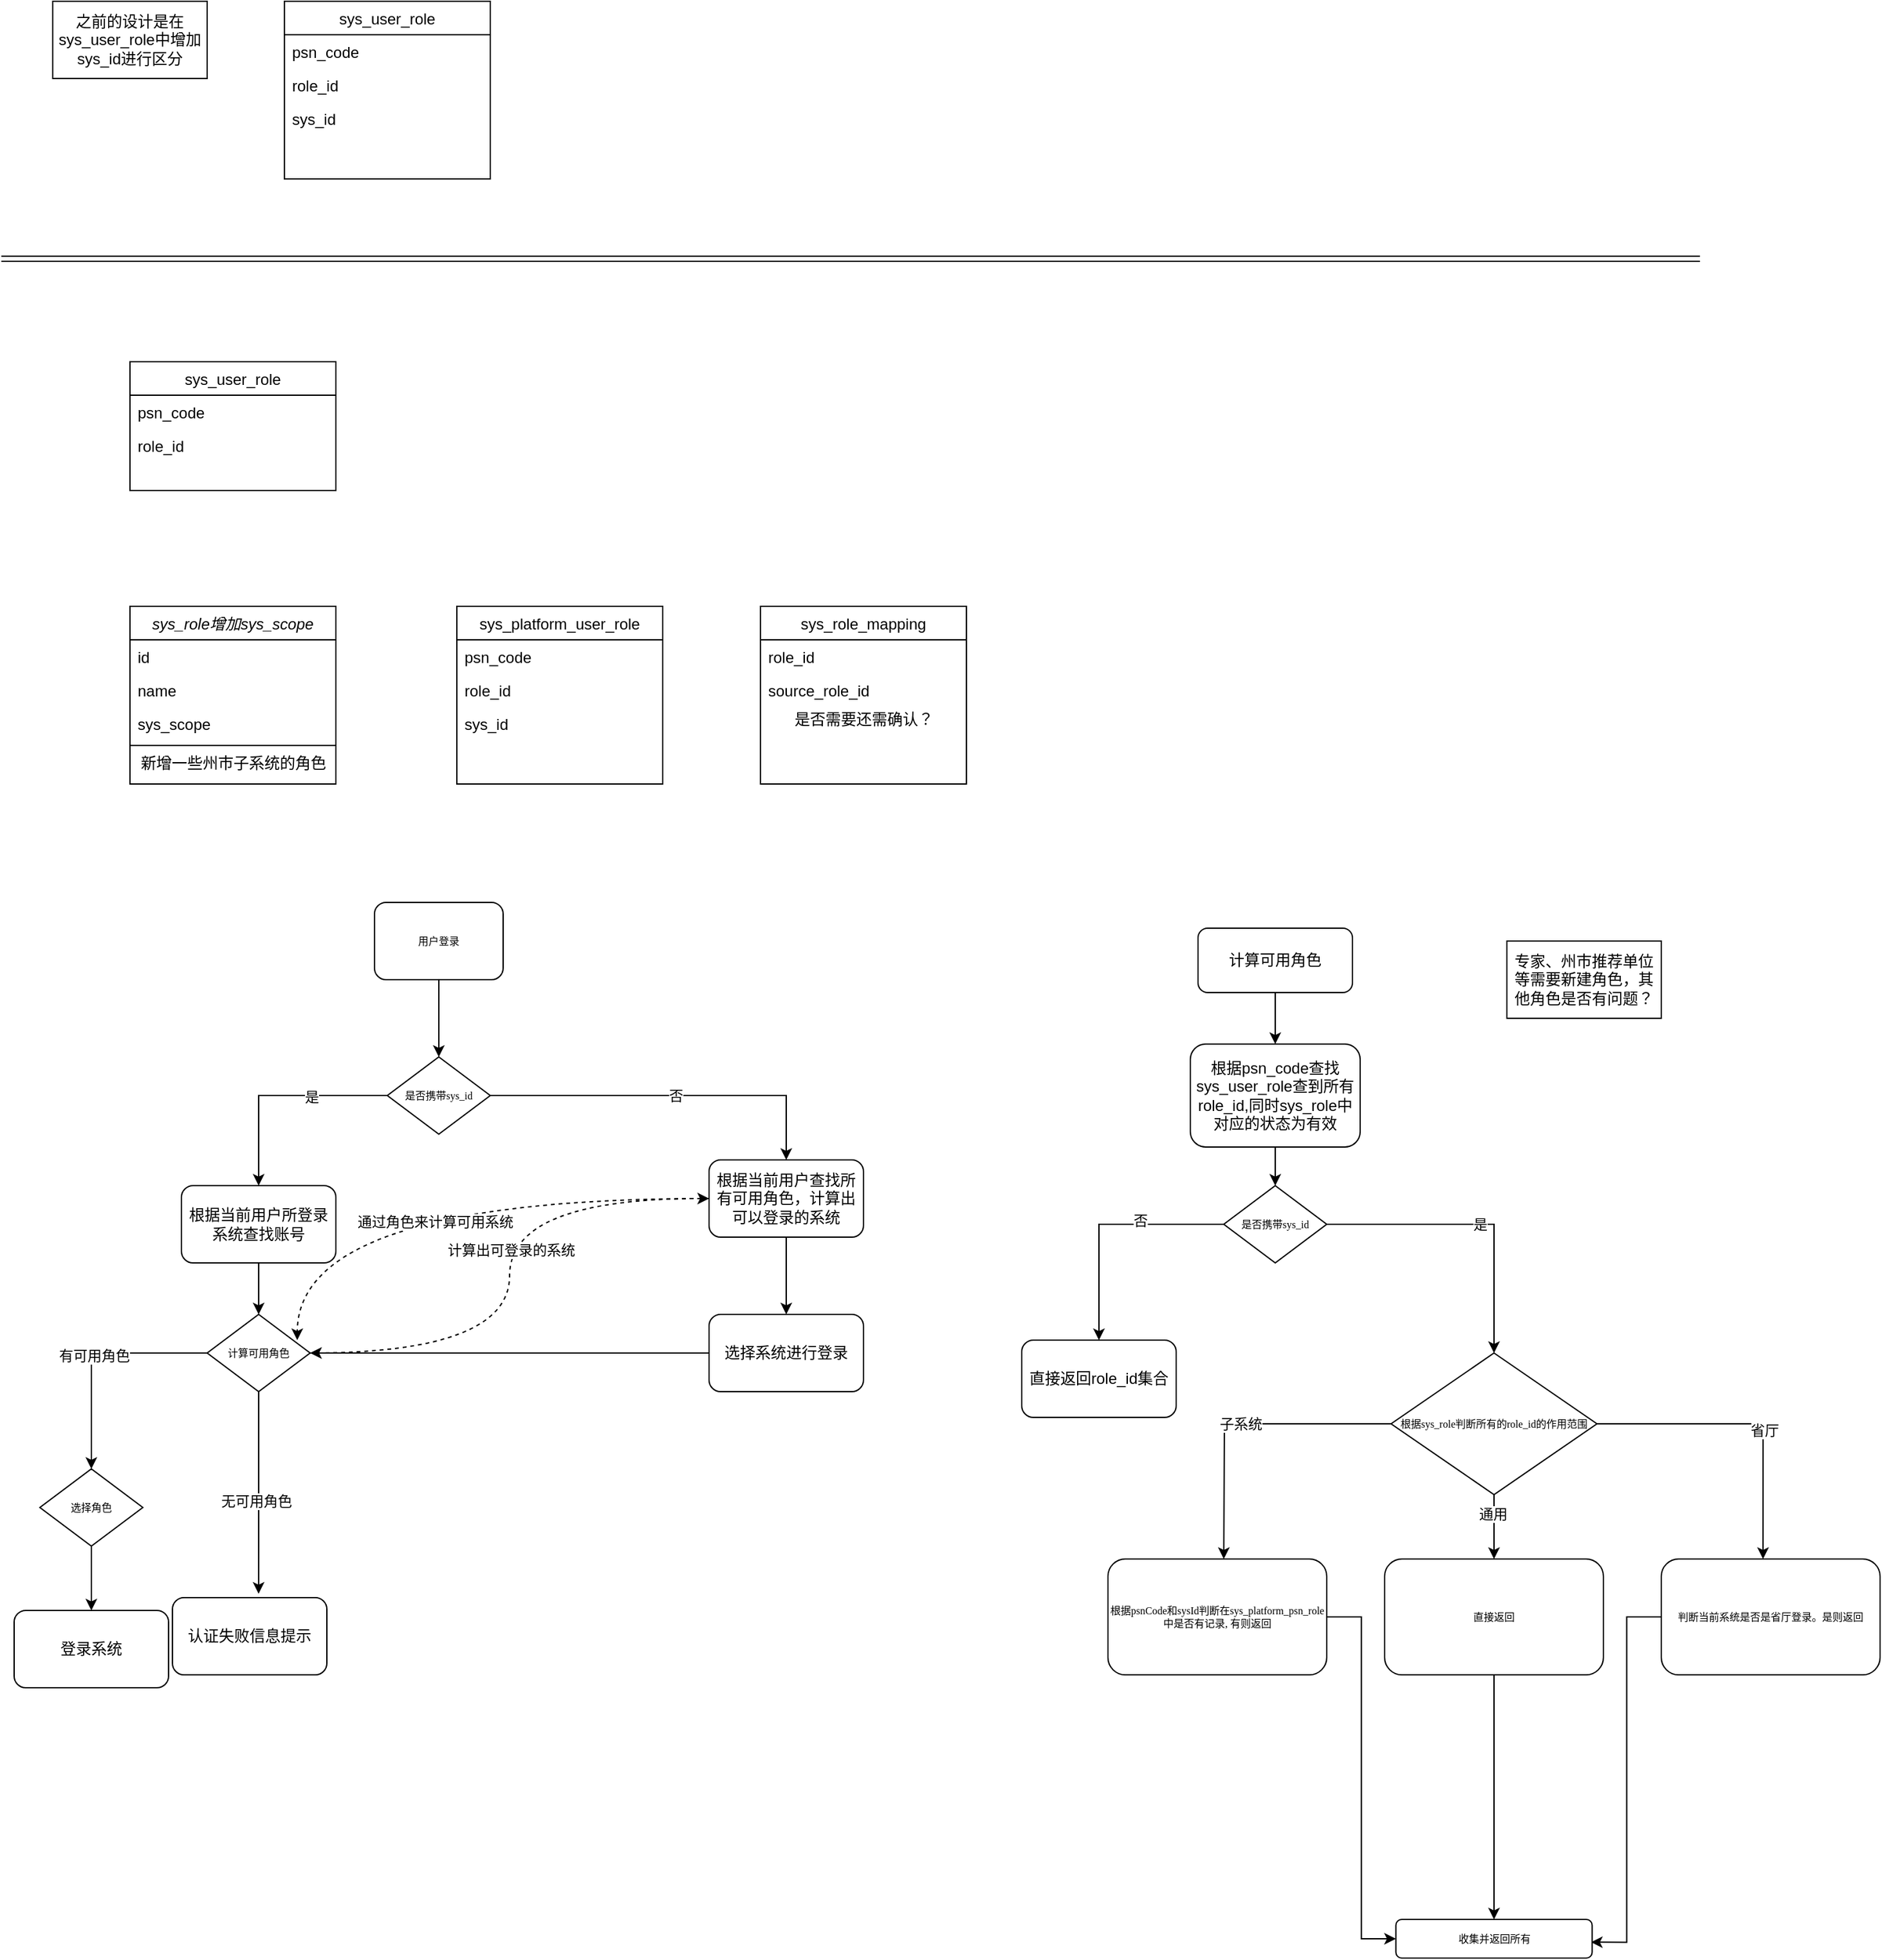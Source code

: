 <mxfile version="14.9.5" type="github">
  <diagram name="Page-1" id="74e2e168-ea6b-b213-b513-2b3c1d86103e">
    <mxGraphModel dx="2930" dy="1653" grid="1" gridSize="10" guides="1" tooltips="1" connect="1" arrows="1" fold="1" page="1" pageScale="1" pageWidth="1100" pageHeight="850" background="none" math="0" shadow="0">
      <root>
        <mxCell id="0" />
        <mxCell id="1" parent="0" />
        <mxCell id="f4hfqP_OedWRUi0KsoO2-9" style="edgeStyle=orthogonalEdgeStyle;rounded=0;orthogonalLoop=1;jettySize=auto;html=1;entryX=0.5;entryY=0;entryDx=0;entryDy=0;" parent="1" source="f4hfqP_OedWRUi0KsoO2-7" target="f4hfqP_OedWRUi0KsoO2-8" edge="1">
          <mxGeometry relative="1" as="geometry" />
        </mxCell>
        <mxCell id="f4hfqP_OedWRUi0KsoO2-7" value="用户登录" style="rounded=1;whiteSpace=wrap;html=1;shadow=0;labelBackgroundColor=none;strokeWidth=1;fontFamily=Verdana;fontSize=8;align=center;" parent="1" vertex="1">
          <mxGeometry x="170" y="40" width="100" height="60" as="geometry" />
        </mxCell>
        <mxCell id="f4hfqP_OedWRUi0KsoO2-11" style="edgeStyle=orthogonalEdgeStyle;rounded=0;orthogonalLoop=1;jettySize=auto;html=1;entryX=0.5;entryY=0;entryDx=0;entryDy=0;" parent="1" source="f4hfqP_OedWRUi0KsoO2-8" target="f4hfqP_OedWRUi0KsoO2-10" edge="1">
          <mxGeometry relative="1" as="geometry" />
        </mxCell>
        <mxCell id="f4hfqP_OedWRUi0KsoO2-12" value="是" style="edgeLabel;html=1;align=center;verticalAlign=middle;resizable=0;points=[];" parent="f4hfqP_OedWRUi0KsoO2-11" vertex="1" connectable="0">
          <mxGeometry x="-0.306" y="1" relative="1" as="geometry">
            <mxPoint as="offset" />
          </mxGeometry>
        </mxCell>
        <mxCell id="f4hfqP_OedWRUi0KsoO2-14" style="edgeStyle=orthogonalEdgeStyle;rounded=0;orthogonalLoop=1;jettySize=auto;html=1;exitX=1;exitY=0.5;exitDx=0;exitDy=0;entryX=0.5;entryY=0;entryDx=0;entryDy=0;" parent="1" source="f4hfqP_OedWRUi0KsoO2-8" target="f4hfqP_OedWRUi0KsoO2-13" edge="1">
          <mxGeometry relative="1" as="geometry" />
        </mxCell>
        <mxCell id="f4hfqP_OedWRUi0KsoO2-15" value="否" style="edgeLabel;html=1;align=center;verticalAlign=middle;resizable=0;points=[];" parent="f4hfqP_OedWRUi0KsoO2-14" vertex="1" connectable="0">
          <mxGeometry x="0.027" relative="1" as="geometry">
            <mxPoint as="offset" />
          </mxGeometry>
        </mxCell>
        <mxCell id="f4hfqP_OedWRUi0KsoO2-8" value="是否携带sys_id" style="rhombus;whiteSpace=wrap;html=1;rounded=0;shadow=0;labelBackgroundColor=none;strokeWidth=1;fontFamily=Verdana;fontSize=8;align=center;" parent="1" vertex="1">
          <mxGeometry x="180" y="160" width="80" height="60" as="geometry" />
        </mxCell>
        <mxCell id="f4hfqP_OedWRUi0KsoO2-19" style="edgeStyle=orthogonalEdgeStyle;rounded=0;orthogonalLoop=1;jettySize=auto;html=1;exitX=0.5;exitY=1;exitDx=0;exitDy=0;entryX=0.5;entryY=0;entryDx=0;entryDy=0;" parent="1" source="f4hfqP_OedWRUi0KsoO2-10" target="f4hfqP_OedWRUi0KsoO2-17" edge="1">
          <mxGeometry relative="1" as="geometry" />
        </mxCell>
        <mxCell id="f4hfqP_OedWRUi0KsoO2-10" value="根据当前用户所登录系统查找账号" style="rounded=1;whiteSpace=wrap;html=1;" parent="1" vertex="1">
          <mxGeometry x="20" y="260" width="120" height="60" as="geometry" />
        </mxCell>
        <mxCell id="f4hfqP_OedWRUi0KsoO2-29" style="edgeStyle=orthogonalEdgeStyle;orthogonalLoop=1;jettySize=auto;html=1;entryX=0.875;entryY=0.333;entryDx=0;entryDy=0;entryPerimeter=0;curved=1;dashed=1;" parent="1" source="f4hfqP_OedWRUi0KsoO2-13" target="f4hfqP_OedWRUi0KsoO2-17" edge="1">
          <mxGeometry relative="1" as="geometry" />
        </mxCell>
        <mxCell id="f4hfqP_OedWRUi0KsoO2-34" value="通过角色来计算可用系统" style="edgeLabel;html=1;align=center;verticalAlign=middle;resizable=0;points=[];" parent="f4hfqP_OedWRUi0KsoO2-29" vertex="1" connectable="0">
          <mxGeometry x="-0.009" y="18" relative="1" as="geometry">
            <mxPoint as="offset" />
          </mxGeometry>
        </mxCell>
        <mxCell id="f4hfqP_OedWRUi0KsoO2-33" style="edgeStyle=orthogonalEdgeStyle;rounded=0;orthogonalLoop=1;jettySize=auto;html=1;" parent="1" source="f4hfqP_OedWRUi0KsoO2-13" target="f4hfqP_OedWRUi0KsoO2-27" edge="1">
          <mxGeometry relative="1" as="geometry" />
        </mxCell>
        <mxCell id="f4hfqP_OedWRUi0KsoO2-13" value="根据当前用户查找所有可用角色，计算出可以登录的系统" style="rounded=1;whiteSpace=wrap;html=1;" parent="1" vertex="1">
          <mxGeometry x="430" y="240" width="120" height="60" as="geometry" />
        </mxCell>
        <mxCell id="f4hfqP_OedWRUi0KsoO2-20" style="edgeStyle=orthogonalEdgeStyle;rounded=0;orthogonalLoop=1;jettySize=auto;html=1;entryX=0.5;entryY=0;entryDx=0;entryDy=0;" parent="1" source="f4hfqP_OedWRUi0KsoO2-17" target="f4hfqP_OedWRUi0KsoO2-126" edge="1">
          <mxGeometry relative="1" as="geometry">
            <mxPoint x="-50" y="470" as="targetPoint" />
          </mxGeometry>
        </mxCell>
        <mxCell id="f4hfqP_OedWRUi0KsoO2-22" value="有可用角色" style="edgeLabel;html=1;align=center;verticalAlign=middle;resizable=0;points=[];" parent="f4hfqP_OedWRUi0KsoO2-20" vertex="1" connectable="0">
          <mxGeometry x="0.024" y="2" relative="1" as="geometry">
            <mxPoint as="offset" />
          </mxGeometry>
        </mxCell>
        <mxCell id="f4hfqP_OedWRUi0KsoO2-24" style="edgeStyle=orthogonalEdgeStyle;rounded=0;orthogonalLoop=1;jettySize=auto;html=1;entryX=0.558;entryY=-0.05;entryDx=0;entryDy=0;entryPerimeter=0;" parent="1" source="f4hfqP_OedWRUi0KsoO2-17" target="f4hfqP_OedWRUi0KsoO2-23" edge="1">
          <mxGeometry relative="1" as="geometry">
            <Array as="points">
              <mxPoint x="80" y="537" />
            </Array>
          </mxGeometry>
        </mxCell>
        <mxCell id="f4hfqP_OedWRUi0KsoO2-25" value="无可用角色" style="edgeLabel;html=1;align=center;verticalAlign=middle;resizable=0;points=[];" parent="f4hfqP_OedWRUi0KsoO2-24" vertex="1" connectable="0">
          <mxGeometry x="0.085" y="-2" relative="1" as="geometry">
            <mxPoint as="offset" />
          </mxGeometry>
        </mxCell>
        <mxCell id="f4hfqP_OedWRUi0KsoO2-30" style="edgeStyle=orthogonalEdgeStyle;curved=1;orthogonalLoop=1;jettySize=auto;html=1;exitX=1;exitY=0.5;exitDx=0;exitDy=0;entryX=0;entryY=0.5;entryDx=0;entryDy=0;dashed=1;" parent="1" source="f4hfqP_OedWRUi0KsoO2-17" target="f4hfqP_OedWRUi0KsoO2-13" edge="1">
          <mxGeometry relative="1" as="geometry" />
        </mxCell>
        <mxCell id="f4hfqP_OedWRUi0KsoO2-31" value="计算出可登录的系统" style="edgeLabel;html=1;align=center;verticalAlign=middle;resizable=0;points=[];" parent="f4hfqP_OedWRUi0KsoO2-30" vertex="1" connectable="0">
          <mxGeometry x="0.092" y="-1" relative="1" as="geometry">
            <mxPoint as="offset" />
          </mxGeometry>
        </mxCell>
        <mxCell id="f4hfqP_OedWRUi0KsoO2-17" value="计算可用角色" style="rhombus;whiteSpace=wrap;html=1;rounded=0;shadow=0;labelBackgroundColor=none;strokeWidth=1;fontFamily=Verdana;fontSize=8;align=center;" parent="1" vertex="1">
          <mxGeometry x="40" y="360" width="80" height="60" as="geometry" />
        </mxCell>
        <mxCell id="f4hfqP_OedWRUi0KsoO2-21" value="登录系统" style="rounded=1;whiteSpace=wrap;html=1;" parent="1" vertex="1">
          <mxGeometry x="-110" y="590" width="120" height="60" as="geometry" />
        </mxCell>
        <mxCell id="f4hfqP_OedWRUi0KsoO2-23" value="认证失败信息提示" style="rounded=1;whiteSpace=wrap;html=1;" parent="1" vertex="1">
          <mxGeometry x="13" y="580" width="120" height="60" as="geometry" />
        </mxCell>
        <mxCell id="f4hfqP_OedWRUi0KsoO2-32" style="edgeStyle=orthogonalEdgeStyle;orthogonalLoop=1;jettySize=auto;html=1;rounded=0;entryX=1;entryY=0.5;entryDx=0;entryDy=0;" parent="1" source="f4hfqP_OedWRUi0KsoO2-27" target="f4hfqP_OedWRUi0KsoO2-17" edge="1">
          <mxGeometry relative="1" as="geometry">
            <mxPoint x="100" y="400" as="targetPoint" />
          </mxGeometry>
        </mxCell>
        <mxCell id="f4hfqP_OedWRUi0KsoO2-27" value="选择系统进行登录" style="rounded=1;whiteSpace=wrap;html=1;" parent="1" vertex="1">
          <mxGeometry x="430" y="360" width="120" height="60" as="geometry" />
        </mxCell>
        <mxCell id="f4hfqP_OedWRUi0KsoO2-83" style="edgeStyle=orthogonalEdgeStyle;rounded=0;orthogonalLoop=1;jettySize=auto;html=1;entryX=0.5;entryY=0;entryDx=0;entryDy=0;" parent="1" source="f4hfqP_OedWRUi0KsoO2-35" target="f4hfqP_OedWRUi0KsoO2-39" edge="1">
          <mxGeometry relative="1" as="geometry" />
        </mxCell>
        <mxCell id="f4hfqP_OedWRUi0KsoO2-35" value="计算可用角色" style="rounded=1;whiteSpace=wrap;html=1;" parent="1" vertex="1">
          <mxGeometry x="810" y="60" width="120" height="50" as="geometry" />
        </mxCell>
        <mxCell id="f4hfqP_OedWRUi0KsoO2-86" style="edgeStyle=orthogonalEdgeStyle;rounded=0;orthogonalLoop=1;jettySize=auto;html=1;entryX=0.5;entryY=0;entryDx=0;entryDy=0;" parent="1" source="f4hfqP_OedWRUi0KsoO2-39" target="f4hfqP_OedWRUi0KsoO2-85" edge="1">
          <mxGeometry relative="1" as="geometry" />
        </mxCell>
        <mxCell id="f4hfqP_OedWRUi0KsoO2-39" value="根据psn_code查找sys_user_role查到所有role_id,同时sys_role中对应的状态为有效" style="rounded=1;whiteSpace=wrap;html=1;" parent="1" vertex="1">
          <mxGeometry x="804" y="150" width="132" height="80" as="geometry" />
        </mxCell>
        <mxCell id="f4hfqP_OedWRUi0KsoO2-41" value="直接返回role_id集合" style="rounded=1;whiteSpace=wrap;html=1;" parent="1" vertex="1">
          <mxGeometry x="673" y="380" width="120" height="60" as="geometry" />
        </mxCell>
        <mxCell id="f4hfqP_OedWRUi0KsoO2-87" style="edgeStyle=orthogonalEdgeStyle;rounded=0;orthogonalLoop=1;jettySize=auto;html=1;exitX=0;exitY=0.5;exitDx=0;exitDy=0;entryX=0.5;entryY=0;entryDx=0;entryDy=0;" parent="1" source="f4hfqP_OedWRUi0KsoO2-85" target="f4hfqP_OedWRUi0KsoO2-41" edge="1">
          <mxGeometry relative="1" as="geometry">
            <mxPoint x="770" y="370" as="targetPoint" />
          </mxGeometry>
        </mxCell>
        <mxCell id="f4hfqP_OedWRUi0KsoO2-88" value="否" style="edgeLabel;html=1;align=center;verticalAlign=middle;resizable=0;points=[];" parent="f4hfqP_OedWRUi0KsoO2-87" vertex="1" connectable="0">
          <mxGeometry x="-0.3" y="-3" relative="1" as="geometry">
            <mxPoint as="offset" />
          </mxGeometry>
        </mxCell>
        <mxCell id="f4hfqP_OedWRUi0KsoO2-90" style="edgeStyle=orthogonalEdgeStyle;rounded=0;orthogonalLoop=1;jettySize=auto;html=1;entryX=0.5;entryY=0;entryDx=0;entryDy=0;" parent="1" source="f4hfqP_OedWRUi0KsoO2-85" target="f4hfqP_OedWRUi0KsoO2-93" edge="1">
          <mxGeometry relative="1" as="geometry">
            <mxPoint x="996" y="379" as="targetPoint" />
          </mxGeometry>
        </mxCell>
        <mxCell id="f4hfqP_OedWRUi0KsoO2-91" value="是" style="edgeLabel;html=1;align=center;verticalAlign=middle;resizable=0;points=[];" parent="f4hfqP_OedWRUi0KsoO2-90" vertex="1" connectable="0">
          <mxGeometry x="0.029" relative="1" as="geometry">
            <mxPoint as="offset" />
          </mxGeometry>
        </mxCell>
        <mxCell id="f4hfqP_OedWRUi0KsoO2-85" value="是否携带sys_id" style="rhombus;whiteSpace=wrap;html=1;rounded=0;shadow=0;labelBackgroundColor=none;strokeWidth=1;fontFamily=Verdana;fontSize=8;align=center;" parent="1" vertex="1">
          <mxGeometry x="830" y="260" width="80" height="60" as="geometry" />
        </mxCell>
        <mxCell id="f4hfqP_OedWRUi0KsoO2-95" value="子系统" style="edgeStyle=orthogonalEdgeStyle;rounded=0;orthogonalLoop=1;jettySize=auto;html=1;" parent="1" source="f4hfqP_OedWRUi0KsoO2-93" edge="1">
          <mxGeometry relative="1" as="geometry">
            <mxPoint x="830" y="550" as="targetPoint" />
          </mxGeometry>
        </mxCell>
        <mxCell id="f4hfqP_OedWRUi0KsoO2-97" style="edgeStyle=orthogonalEdgeStyle;rounded=0;orthogonalLoop=1;jettySize=auto;html=1;" parent="1" source="f4hfqP_OedWRUi0KsoO2-93" edge="1">
          <mxGeometry relative="1" as="geometry">
            <mxPoint x="1040" y="550" as="targetPoint" />
          </mxGeometry>
        </mxCell>
        <mxCell id="f4hfqP_OedWRUi0KsoO2-99" value="通用" style="edgeLabel;html=1;align=center;verticalAlign=middle;resizable=0;points=[];" parent="f4hfqP_OedWRUi0KsoO2-97" vertex="1" connectable="0">
          <mxGeometry x="-0.4" y="-1" relative="1" as="geometry">
            <mxPoint as="offset" />
          </mxGeometry>
        </mxCell>
        <mxCell id="f4hfqP_OedWRUi0KsoO2-101" style="edgeStyle=orthogonalEdgeStyle;rounded=0;orthogonalLoop=1;jettySize=auto;html=1;entryX=0.465;entryY=0;entryDx=0;entryDy=0;entryPerimeter=0;" parent="1" source="f4hfqP_OedWRUi0KsoO2-93" target="f4hfqP_OedWRUi0KsoO2-100" edge="1">
          <mxGeometry relative="1" as="geometry" />
        </mxCell>
        <mxCell id="f4hfqP_OedWRUi0KsoO2-102" value="省厅" style="edgeLabel;html=1;align=center;verticalAlign=middle;resizable=0;points=[];" parent="f4hfqP_OedWRUi0KsoO2-101" vertex="1" connectable="0">
          <mxGeometry x="0.143" y="1" relative="1" as="geometry">
            <mxPoint as="offset" />
          </mxGeometry>
        </mxCell>
        <mxCell id="f4hfqP_OedWRUi0KsoO2-93" value="根据sys_role判断所有的role_id的作用范围" style="rhombus;whiteSpace=wrap;html=1;rounded=0;shadow=0;labelBackgroundColor=none;strokeWidth=1;fontFamily=Verdana;fontSize=8;align=center;" parent="1" vertex="1">
          <mxGeometry x="960" y="390" width="160" height="110" as="geometry" />
        </mxCell>
        <mxCell id="f4hfqP_OedWRUi0KsoO2-108" style="edgeStyle=orthogonalEdgeStyle;rounded=0;orthogonalLoop=1;jettySize=auto;html=1;entryX=0;entryY=0.5;entryDx=0;entryDy=0;" parent="1" source="f4hfqP_OedWRUi0KsoO2-96" target="f4hfqP_OedWRUi0KsoO2-103" edge="1">
          <mxGeometry relative="1" as="geometry" />
        </mxCell>
        <mxCell id="f4hfqP_OedWRUi0KsoO2-96" value="根据psnCode和sysId判断在sys_platform_psn_role中是否有记录, 有则返回" style="rounded=1;whiteSpace=wrap;html=1;shadow=0;labelBackgroundColor=none;strokeWidth=1;fontFamily=Verdana;fontSize=8;align=center;" parent="1" vertex="1">
          <mxGeometry x="740" y="550" width="170" height="90" as="geometry" />
        </mxCell>
        <mxCell id="f4hfqP_OedWRUi0KsoO2-105" style="edgeStyle=orthogonalEdgeStyle;orthogonalLoop=1;jettySize=auto;html=1;entryX=0.5;entryY=0;entryDx=0;entryDy=0;rounded=0;" parent="1" source="f4hfqP_OedWRUi0KsoO2-98" target="f4hfqP_OedWRUi0KsoO2-103" edge="1">
          <mxGeometry relative="1" as="geometry" />
        </mxCell>
        <mxCell id="f4hfqP_OedWRUi0KsoO2-98" value="直接返回" style="rounded=1;whiteSpace=wrap;html=1;shadow=0;labelBackgroundColor=none;strokeWidth=1;fontFamily=Verdana;fontSize=8;align=center;" parent="1" vertex="1">
          <mxGeometry x="955" y="550" width="170" height="90" as="geometry" />
        </mxCell>
        <mxCell id="f4hfqP_OedWRUi0KsoO2-107" style="edgeStyle=orthogonalEdgeStyle;rounded=0;orthogonalLoop=1;jettySize=auto;html=1;entryX=0.994;entryY=0.589;entryDx=0;entryDy=0;entryPerimeter=0;" parent="1" source="f4hfqP_OedWRUi0KsoO2-100" target="f4hfqP_OedWRUi0KsoO2-103" edge="1">
          <mxGeometry relative="1" as="geometry" />
        </mxCell>
        <mxCell id="f4hfqP_OedWRUi0KsoO2-100" value="判断当前系统是否是省厅登录。是则返回" style="rounded=1;whiteSpace=wrap;html=1;shadow=0;labelBackgroundColor=none;strokeWidth=1;fontFamily=Verdana;fontSize=8;align=center;" parent="1" vertex="1">
          <mxGeometry x="1170" y="550" width="170" height="90" as="geometry" />
        </mxCell>
        <mxCell id="f4hfqP_OedWRUi0KsoO2-103" value="收集并返回所有" style="rounded=1;whiteSpace=wrap;html=1;shadow=0;labelBackgroundColor=none;strokeWidth=1;fontFamily=Verdana;fontSize=8;align=center;" parent="1" vertex="1">
          <mxGeometry x="963.75" y="830" width="152.5" height="30" as="geometry" />
        </mxCell>
        <mxCell id="f4hfqP_OedWRUi0KsoO2-110" value="sys_role增加sys_scope" style="swimlane;fontStyle=2;align=center;verticalAlign=top;childLayout=stackLayout;horizontal=1;startSize=26;horizontalStack=0;resizeParent=1;resizeLast=0;collapsible=1;marginBottom=0;rounded=0;shadow=0;strokeWidth=1;" parent="1" vertex="1">
          <mxGeometry x="-20" y="-190" width="160" height="138" as="geometry">
            <mxRectangle x="230" y="140" width="160" height="26" as="alternateBounds" />
          </mxGeometry>
        </mxCell>
        <mxCell id="f4hfqP_OedWRUi0KsoO2-111" value="id" style="text;align=left;verticalAlign=top;spacingLeft=4;spacingRight=4;overflow=hidden;rotatable=0;points=[[0,0.5],[1,0.5]];portConstraint=eastwest;" parent="f4hfqP_OedWRUi0KsoO2-110" vertex="1">
          <mxGeometry y="26" width="160" height="26" as="geometry" />
        </mxCell>
        <mxCell id="f4hfqP_OedWRUi0KsoO2-112" value="name" style="text;align=left;verticalAlign=top;spacingLeft=4;spacingRight=4;overflow=hidden;rotatable=0;points=[[0,0.5],[1,0.5]];portConstraint=eastwest;rounded=0;shadow=0;html=0;" parent="f4hfqP_OedWRUi0KsoO2-110" vertex="1">
          <mxGeometry y="52" width="160" height="26" as="geometry" />
        </mxCell>
        <mxCell id="f4hfqP_OedWRUi0KsoO2-113" value="sys_scope" style="text;align=left;verticalAlign=top;spacingLeft=4;spacingRight=4;overflow=hidden;rotatable=0;points=[[0,0.5],[1,0.5]];portConstraint=eastwest;rounded=0;shadow=0;html=0;" parent="f4hfqP_OedWRUi0KsoO2-110" vertex="1">
          <mxGeometry y="78" width="160" height="26" as="geometry" />
        </mxCell>
        <mxCell id="f4hfqP_OedWRUi0KsoO2-114" value="" style="line;html=1;strokeWidth=1;align=left;verticalAlign=middle;spacingTop=-1;spacingLeft=3;spacingRight=3;rotatable=0;labelPosition=right;points=[];portConstraint=eastwest;" parent="f4hfqP_OedWRUi0KsoO2-110" vertex="1">
          <mxGeometry y="104" width="160" height="8" as="geometry" />
        </mxCell>
        <mxCell id="f4hfqP_OedWRUi0KsoO2-124" value="新增一些州市子系统的角色" style="text;html=1;align=center;verticalAlign=middle;resizable=0;points=[];autosize=1;strokeColor=none;" parent="f4hfqP_OedWRUi0KsoO2-110" vertex="1">
          <mxGeometry y="112" width="160" height="20" as="geometry" />
        </mxCell>
        <mxCell id="f4hfqP_OedWRUi0KsoO2-115" value="sys_platform_user_role" style="swimlane;fontStyle=0;align=center;verticalAlign=top;childLayout=stackLayout;horizontal=1;startSize=26;horizontalStack=0;resizeParent=1;resizeLast=0;collapsible=1;marginBottom=0;rounded=0;shadow=0;strokeWidth=1;" parent="1" vertex="1">
          <mxGeometry x="234" y="-190" width="160" height="138" as="geometry">
            <mxRectangle x="130" y="380" width="160" height="26" as="alternateBounds" />
          </mxGeometry>
        </mxCell>
        <mxCell id="f4hfqP_OedWRUi0KsoO2-116" value="psn_code" style="text;align=left;verticalAlign=top;spacingLeft=4;spacingRight=4;overflow=hidden;rotatable=0;points=[[0,0.5],[1,0.5]];portConstraint=eastwest;" parent="f4hfqP_OedWRUi0KsoO2-115" vertex="1">
          <mxGeometry y="26" width="160" height="26" as="geometry" />
        </mxCell>
        <mxCell id="f4hfqP_OedWRUi0KsoO2-117" value="role_id" style="text;align=left;verticalAlign=top;spacingLeft=4;spacingRight=4;overflow=hidden;rotatable=0;points=[[0,0.5],[1,0.5]];portConstraint=eastwest;rounded=0;shadow=0;html=0;" parent="f4hfqP_OedWRUi0KsoO2-115" vertex="1">
          <mxGeometry y="52" width="160" height="26" as="geometry" />
        </mxCell>
        <mxCell id="f4hfqP_OedWRUi0KsoO2-118" value="sys_id" style="text;align=left;verticalAlign=top;spacingLeft=4;spacingRight=4;overflow=hidden;rotatable=0;points=[[0,0.5],[1,0.5]];portConstraint=eastwest;rounded=0;shadow=0;html=0;" parent="f4hfqP_OedWRUi0KsoO2-115" vertex="1">
          <mxGeometry y="78" width="160" height="26" as="geometry" />
        </mxCell>
        <mxCell id="f4hfqP_OedWRUi0KsoO2-120" value="sys_role_mapping" style="swimlane;fontStyle=0;align=center;verticalAlign=top;childLayout=stackLayout;horizontal=1;startSize=26;horizontalStack=0;resizeParent=1;resizeLast=0;collapsible=1;marginBottom=0;rounded=0;shadow=0;strokeWidth=1;" parent="1" vertex="1">
          <mxGeometry x="470" y="-190" width="160" height="138" as="geometry">
            <mxRectangle x="130" y="380" width="160" height="26" as="alternateBounds" />
          </mxGeometry>
        </mxCell>
        <mxCell id="f4hfqP_OedWRUi0KsoO2-122" value="role_id" style="text;align=left;verticalAlign=top;spacingLeft=4;spacingRight=4;overflow=hidden;rotatable=0;points=[[0,0.5],[1,0.5]];portConstraint=eastwest;rounded=0;shadow=0;html=0;" parent="f4hfqP_OedWRUi0KsoO2-120" vertex="1">
          <mxGeometry y="26" width="160" height="26" as="geometry" />
        </mxCell>
        <mxCell id="f4hfqP_OedWRUi0KsoO2-123" value="source_role_id" style="text;align=left;verticalAlign=top;spacingLeft=4;spacingRight=4;overflow=hidden;rotatable=0;points=[[0,0.5],[1,0.5]];portConstraint=eastwest;rounded=0;shadow=0;html=0;" parent="f4hfqP_OedWRUi0KsoO2-120" vertex="1">
          <mxGeometry y="52" width="160" height="26" as="geometry" />
        </mxCell>
        <mxCell id="f4hfqP_OedWRUi0KsoO2-139" value="是否需要还需确认？&lt;br&gt;" style="text;html=1;align=center;verticalAlign=middle;resizable=0;points=[];autosize=1;strokeColor=none;" parent="f4hfqP_OedWRUi0KsoO2-120" vertex="1">
          <mxGeometry y="78" width="160" height="20" as="geometry" />
        </mxCell>
        <mxCell id="f4hfqP_OedWRUi0KsoO2-127" style="edgeStyle=orthogonalEdgeStyle;rounded=0;orthogonalLoop=1;jettySize=auto;html=1;entryX=0.5;entryY=0;entryDx=0;entryDy=0;" parent="1" source="f4hfqP_OedWRUi0KsoO2-126" target="f4hfqP_OedWRUi0KsoO2-21" edge="1">
          <mxGeometry relative="1" as="geometry" />
        </mxCell>
        <mxCell id="f4hfqP_OedWRUi0KsoO2-126" value="选择角色" style="rhombus;whiteSpace=wrap;html=1;rounded=0;shadow=0;labelBackgroundColor=none;strokeWidth=1;fontFamily=Verdana;fontSize=8;align=center;" parent="1" vertex="1">
          <mxGeometry x="-90" y="480" width="80" height="60" as="geometry" />
        </mxCell>
        <mxCell id="f4hfqP_OedWRUi0KsoO2-128" value="sys_user_role" style="swimlane;fontStyle=0;align=center;verticalAlign=top;childLayout=stackLayout;horizontal=1;startSize=26;horizontalStack=0;resizeParent=1;resizeLast=0;collapsible=1;marginBottom=0;rounded=0;shadow=0;strokeWidth=1;" parent="1" vertex="1">
          <mxGeometry x="-20" y="-380" width="160" height="100" as="geometry">
            <mxRectangle x="130" y="380" width="160" height="26" as="alternateBounds" />
          </mxGeometry>
        </mxCell>
        <mxCell id="f4hfqP_OedWRUi0KsoO2-129" value="psn_code" style="text;align=left;verticalAlign=top;spacingLeft=4;spacingRight=4;overflow=hidden;rotatable=0;points=[[0,0.5],[1,0.5]];portConstraint=eastwest;" parent="f4hfqP_OedWRUi0KsoO2-128" vertex="1">
          <mxGeometry y="26" width="160" height="26" as="geometry" />
        </mxCell>
        <mxCell id="f4hfqP_OedWRUi0KsoO2-130" value="role_id" style="text;align=left;verticalAlign=top;spacingLeft=4;spacingRight=4;overflow=hidden;rotatable=0;points=[[0,0.5],[1,0.5]];portConstraint=eastwest;rounded=0;shadow=0;html=0;" parent="f4hfqP_OedWRUi0KsoO2-128" vertex="1">
          <mxGeometry y="52" width="160" height="26" as="geometry" />
        </mxCell>
        <mxCell id="f4hfqP_OedWRUi0KsoO2-132" value="sys_user_role" style="swimlane;fontStyle=0;align=center;verticalAlign=top;childLayout=stackLayout;horizontal=1;startSize=26;horizontalStack=0;resizeParent=1;resizeLast=0;collapsible=1;marginBottom=0;rounded=0;shadow=0;strokeWidth=1;" parent="1" vertex="1">
          <mxGeometry x="100" y="-660" width="160" height="138" as="geometry">
            <mxRectangle x="130" y="380" width="160" height="26" as="alternateBounds" />
          </mxGeometry>
        </mxCell>
        <mxCell id="f4hfqP_OedWRUi0KsoO2-133" value="psn_code" style="text;align=left;verticalAlign=top;spacingLeft=4;spacingRight=4;overflow=hidden;rotatable=0;points=[[0,0.5],[1,0.5]];portConstraint=eastwest;" parent="f4hfqP_OedWRUi0KsoO2-132" vertex="1">
          <mxGeometry y="26" width="160" height="26" as="geometry" />
        </mxCell>
        <mxCell id="f4hfqP_OedWRUi0KsoO2-134" value="role_id" style="text;align=left;verticalAlign=top;spacingLeft=4;spacingRight=4;overflow=hidden;rotatable=0;points=[[0,0.5],[1,0.5]];portConstraint=eastwest;rounded=0;shadow=0;html=0;" parent="f4hfqP_OedWRUi0KsoO2-132" vertex="1">
          <mxGeometry y="52" width="160" height="26" as="geometry" />
        </mxCell>
        <mxCell id="f4hfqP_OedWRUi0KsoO2-135" value="sys_id" style="text;align=left;verticalAlign=top;spacingLeft=4;spacingRight=4;overflow=hidden;rotatable=0;points=[[0,0.5],[1,0.5]];portConstraint=eastwest;rounded=0;shadow=0;html=0;" parent="f4hfqP_OedWRUi0KsoO2-132" vertex="1">
          <mxGeometry y="78" width="160" height="26" as="geometry" />
        </mxCell>
        <mxCell id="f4hfqP_OedWRUi0KsoO2-136" value="" style="shape=link;html=1;" parent="1" edge="1">
          <mxGeometry width="100" relative="1" as="geometry">
            <mxPoint x="-120" y="-460" as="sourcePoint" />
            <mxPoint x="1200" y="-460" as="targetPoint" />
          </mxGeometry>
        </mxCell>
        <mxCell id="f4hfqP_OedWRUi0KsoO2-138" value="之前的设计是在sys_user_role中增加sys_id进行区分" style="rounded=0;whiteSpace=wrap;html=1;" parent="1" vertex="1">
          <mxGeometry x="-80" y="-660" width="120" height="60" as="geometry" />
        </mxCell>
        <mxCell id="f4hfqP_OedWRUi0KsoO2-140" value="专家、州市推荐单位等需要新建角色，其他角色是否有问题？" style="rounded=0;whiteSpace=wrap;html=1;" parent="1" vertex="1">
          <mxGeometry x="1050" y="70" width="120" height="60" as="geometry" />
        </mxCell>
      </root>
    </mxGraphModel>
  </diagram>
</mxfile>
